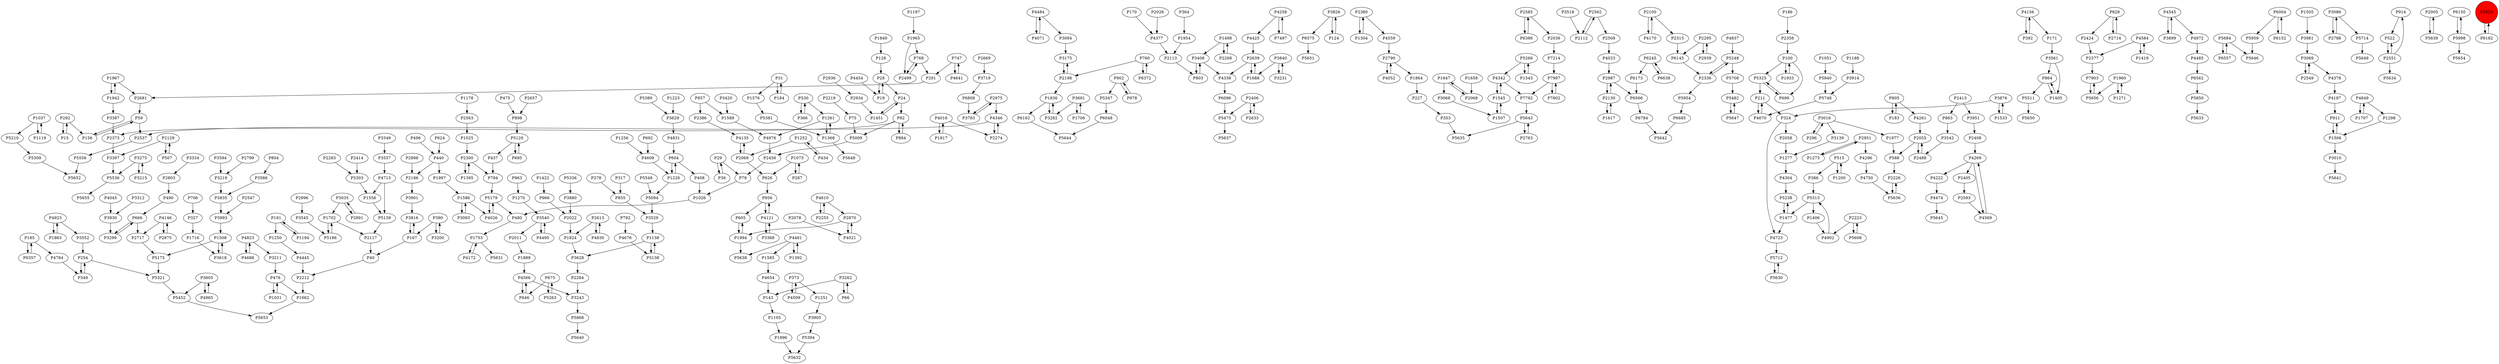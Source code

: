 digraph {
	P2537 -> P5556
	P4484 -> P4071
	P1498 -> P3408
	P28 -> P24
	P4445 -> P2212
	P3826 -> P6575
	P4172 -> P1753
	P2036 -> P7214
	P5482 -> P5647
	P5325 -> P699
	P2358 -> P100
	P760 -> P2198
	P1037 -> P5210
	P5303 -> P1556
	P2112 -> P2562
	P6357 -> P185
	P2315 -> P6145
	P666 -> P3299
	P2300 -> P1395
	P902 -> P5347
	P1702 -> P5186
	P31 -> P1576
	P864 -> P5511
	P4342 -> P7792
	P3783 -> P2975
	P2223 -> P5608
	P4481 -> P1585
	P2300 -> P794
	P82 -> P2373
	P604 -> P1226
	P898 -> P5120
	P3691 -> P3282
	P4670 -> P211
	P5394 -> P5632
	P3282 -> P1836
	P828 -> P2424
	P1252 -> P434
	P515 -> P386
	P6562 -> P5850
	P646 -> P4566
	P1031 -> P476
	P324 -> P2058
	P1863 -> P4923
	P5868 -> P5640
	P227 -> P353
	P4584 -> P2377
	P6372 -> P760
	P2562 -> P2112
	P5309 -> P5652
	P2212 -> P1662
	P2295 -> P6145
	P2377 -> P7903
	P2130 -> P2987
	P2336 -> P5248
	P3719 -> P6808
	P5684 -> P6557
	P4377 -> P2113
	P2130 -> P1617
	P2613 -> P1824
	P4222 -> P4474
	P2058 -> P1277
	P2763 -> P5643
	P675 -> P646
	P530 -> P366
	P4304 -> P5238
	P5313 -> P1406
	P2295 -> P2939
	P79 -> P1026
	P292 -> P15
	P1647 -> P3068
	P1119 -> P1037
	P1753 -> P4172
	P4016 -> P1817
	P184 -> P31
	P2055 -> P588
	P128 -> P28
	P1505 -> P3981
	P440 -> P2186
	P1200 -> P515
	P1251 -> P3905
	P4566 -> P646
	P3529 -> P1138
	P4923 -> P3552
	P4837 -> P5248
	P3016 -> P3139
	P1270 -> P3540
	P1965 -> P768
	P2681 -> P59
	P490 -> P666
	P3086 -> P2788
	P6004 -> P5959
	P5748 -> P4670
	P3981 -> P3069
	P5266 -> P1543
	P5094 -> P3529
	P3016 -> P296
	P1994 -> P605
	P5120 -> P437
	P3951 -> P2408
	P2499 -> P768
	P82 -> P5009
	P4566 -> P3243
	P1706 -> P3691
	P1188 -> P3914
	P2198 -> P1836
	P6245 -> P6173
	P1977 -> P588
	P914 -> P522
	P66 -> P3262
	P3691 -> P1706
	P747 -> P4641
	P1250 -> P4445
	P3540 -> P2011
	P2456 -> P79
	P4269 -> P4222
	P2022 -> P1824
	P4052 -> P2790
	P2551 -> P5634
	P2549 -> P3069
	P1960 -> P1271
	P1506 -> P3010
	P2373 -> P3397
	P3262 -> P143
	P4610 -> P2255
	P1707 -> P4849
	P1256 -> P4609
	P4849 -> P1707
	P4269 -> P4569
	P353 -> P5635
	P1658 -> P2068
	P2026 -> P4377
	P3826 -> P124
	P1997 -> P1586
	P327 -> P1716
	P390 -> P167
	P2934 -> P1451
	P857 -> P2386
	P3594 -> P3219
	P59 -> P2537
	P5475 -> P5637
	P100 -> P1933
	P4509 -> P373
	P1864 -> P227
	P7497 -> P4258
	P626 -> P956
	P496 -> P440
	P2488 -> P2055
	P4641 -> P747
	P1298 -> P1506
	P2799 -> P3219
	P191 -> P1194
	P75 -> P5009
	P5266 -> P4342
	P1896 -> P5632
	P36 -> P29
	P4045 -> P3930
	P5248 -> P5708
	P6004 -> P6152
	P857 -> P1589
	P1477 -> P4723
	P2975 -> P4346
	P978 -> P902
	P1506 -> P911
	P1942 -> P3387
	P3540 -> P4495
	P2005 -> P5639
	P1261 -> P4976
	P4481 -> P5638
	P1967 -> P2681
	P349 -> P254
	P2975 -> P3783
	P884 -> P82
	P902 -> P978
	P2424 -> P2377
	P3542 -> P2488
	P82 -> P884
	P185 -> P6357
	P437 -> P794
	P6048 -> P5644
	P1933 -> P100
	P1477 -> P5238
	P2336 -> P5954
	P1849 -> P128
	P3930 -> P3299
	P4170 -> P2100
	P4831 -> P604
	P4545 -> P3899
	P4713 -> P1556
	P1498 -> P2268
	P2380 -> P1304
	P1418 -> P4584
	P156 -> P59
	P15 -> P292
	P4485 -> P6562
	P4610 -> P2870
	P3397 -> P5536
	P4016 -> P2274
	P2069 -> P626
	P167 -> P40
	P3312 -> P3930
	P2639 -> P1688
	P1422 -> P966
	P966 -> P2022
	P3093 -> P1586
	P2408 -> P4269
	P3219 -> P3835
	P4584 -> P1418
	P768 -> P291
	P1025 -> P2300
	P3086 -> P5714
	P2898 -> P2186
	P1405 -> P864
	P4146 -> P2717
	P1406 -> P4902
	P1688 -> P2639
	P3200 -> P390
	P1817 -> P4016
	P1576 -> P5381
	P124 -> P3826
	P7214 -> P7997
	P2633 -> P2406
	P291 -> P2681
	P6575 -> P5651
	P1753 -> P5631
	P1252 -> P2069
	P3016 -> P1977
	P2413 -> P3951
	P6386 -> P2585
	P1965 -> P2499
	P1960 -> P5656
	P2113 -> P803
	P2380 -> P4559
	P2226 -> P5636
	P171 -> P3561
	P1037 -> P1119
	P186 -> P2358
	P6150 -> P5998
	P1304 -> P2380
	P6162 -> P5644
	P475 -> P898
	P792 -> P4676
	P2593 -> P4569
	P692 -> P4609
	P5608 -> P2223
	P7903 -> P5656
	P1178 -> P2563
	P3586 -> P3835
	P515 -> P1200
	P2055 -> P2488
	P392 -> P4156
	P624 -> P440
	P5656 -> P7903
	P4342 -> P1545
	P5179 -> P4026
	P408 -> P1026
	P4135 -> P2069
	P254 -> P5321
	P4609 -> P1226
	P4296 -> P4750
	P5325 -> P211
	P6784 -> P5642
	P2951 -> P4296
	P5548 -> P5094
	P366 -> P530
	P4495 -> P3540
	P191 -> P1250
	P3880 -> P2022
	P2875 -> P4146
	P6557 -> P5684
	P2562 -> P2508
	P390 -> P3200
	P956 -> P605
	P4346 -> P2537
	P1261 -> P1368
	P1824 -> P3628
	P1226 -> P5094
	P100 -> P699
	P1197 -> P1965
	P6685 -> P5642
	P3816 -> P167
	P3035 -> P2891
	P5708 -> P5482
	P2283 -> P5303
	P4258 -> P4425
	P4784 -> P349
	P1138 -> P3628
	P3069 -> P2549
	P3387 -> P2373
	P695 -> P5120
	P6145 -> P2336
	P3094 -> P3175
	P7997 -> P7792
	P5712 -> P5630
	P1073 -> P287
	P1508 -> P5175
	P4750 -> P5636
	P5639 -> P2005
	P3408 -> P803
	P4688 -> P4823
	P3211 -> P476
	P4559 -> P2790
	P2714 -> P828
	P2100 -> P4170
	P2563 -> P1025
	P292 -> P156
	P278 -> P855
	P3618 -> P1508
	P1051 -> P5940
	P4378 -> P4187
	P1026 -> P480
	P5175 -> P5321
	P5347 -> P6048
	P2669 -> P3719
	P4972 -> P4485
	P3840 -> P3231
	P4258 -> P7497
	P4454 -> P19
	P2987 -> P6566
	P183 -> P805
	P1617 -> P2130
	P4976 -> P2456
	P2987 -> P2130
	P3545 -> P5186
	P3914 -> P5748
	P1647 -> P2068
	P2939 -> P2295
	P6566 -> P6784
	P3334 -> P2803
	P4146 -> P2875
	P2386 -> P4135
	P7997 -> P7802
	P434 -> P1252
	P5336 -> P3880
	P29 -> P79
	P2011 -> P1889
	P1836 -> P6162
	P2551 -> P914
	P5238 -> P1477
	P864 -> P1405
	P3275 -> P3215
	P3035 -> P1702
	P5998 -> P6150
	P804 -> P3586
	P2613 -> P4830
	P666 -> P2717
	P1368 -> P5648
	P706 -> P327
	P805 -> P183
	P2870 -> P1994
	P2406 -> P2633
	P5647 -> P5482
	P1889 -> P4566
	P476 -> P1031
	P2996 -> P3545
	P855 -> P3529
	P2268 -> P1498
	P364 -> P1954
	P2284 -> P3243
	P1543 -> P5266
	P4723 -> P5712
	P530 -> P1261
	P5954 -> P6685
	P3243 -> P5868
	P522 -> P2551
	P1105 -> P1896
	P3215 -> P3275
	P373 -> P1251
	P3557 -> P4713
	P2413 -> P863
	P28 -> P19
	P3420 -> P1589
	P1545 -> P4342
	P911 -> P1506
	P6173 -> P6566
	P2186 -> P3901
	P1942 -> P1967
	P1226 -> P604
	P2936 -> P2934
	P4261 -> P2055
	P4849 -> P1298
	P4484 -> P3094
	P5321 -> P5452
	P1368 -> P1261
	P19 -> P28
	P2951 -> P1273
	P4965 -> P3605
	P4823 -> P3211
	P5210 -> P5309
	P768 -> P2499
	P2198 -> P3175
	P4021 -> P2870
	P4474 -> P5645
	P3605 -> P4965
	P4545 -> P4972
	P3905 -> P5394
	P803 -> P3408
	P59 -> P156
	P1556 -> P5139
	P317 -> P855
	P5186 -> P1702
	P4823 -> P4688
	P2117 -> P40
	P143 -> P1105
	P4071 -> P4484
	P2405 -> P2593
	P5959 -> P5646
	P6152 -> P6004
	P3010 -> P5641
	P1954 -> P2113
	P5629 -> P6182
	P4338 -> P6096
	P2219 -> P75
	P2788 -> P3086
	P1395 -> P2300
	P3835 -> P3993
	P2547 -> P3993
	P5684 -> P5646
	P6245 -> P6638
	P2803 -> P490
	P760 -> P6372
	P3899 -> P4545
	P1194 -> P191
	P4156 -> P392
	P100 -> P5325
	P1589 -> P4976
	P794 -> P5179
	P167 -> P3816
	P3561 -> P1405
	P5636 -> P2226
	P5120 -> P695
	P254 -> P349
	P1586 -> P4026
	P296 -> P3016
	P2129 -> P3397
	P324 -> P4723
	P2406 -> P5475
	P4187 -> P911
	P4026 -> P5179
	P287 -> P1073
	P3139 -> P1277
	P5179 -> P480
	P3518 -> P2112
	P3299 -> P666
	P2717 -> P5175
	P2078 -> P4021
	P6808 -> P3783
	P1585 -> P4654
	P170 -> P4377
	P3901 -> P3816
	P7802 -> P7997
	P1662 -> P5653
	P40 -> P2212
	P1545 -> P1507
	P3840 -> P1688
	P605 -> P1994
	P185 -> P4784
	P2100 -> P2315
	P2069 -> P4135
	P24 -> P1451
	P5536 -> P5655
	P2274 -> P4346
	P1271 -> P1960
	P675 -> P5263
	P2255 -> P4610
	P3349 -> P3557
	P3561 -> P864
	P2414 -> P5303
	P805 -> P4261
	P4923 -> P1863
	P4269 -> P2405
	P963 -> P1270
	P4023 -> P2987
	P5139 -> P2117
	P476 -> P1662
	P3068 -> P1507
	P3368 -> P4121
	P1994 -> P5638
	P2657 -> P898
	P3628 -> P2284
	P3069 -> P4378
	P5263 -> P675
	P2585 -> P6386
	P1392 -> P4481
	P5009 -> P2456
	P5381 -> P1368
	P4425 -> P2639
	P4121 -> P3368
	P4121 -> P956
	P1533 -> P3876
	P4481 -> P1392
	P5998 -> P5654
	P1836 -> P3282
	P3876 -> P324
	P480 -> P1753
	P386 -> P5313
	P5714 -> P5649
	P3876 -> P1533
	P3275 -> P5536
	P699 -> P5325
	P2068 -> P1647
	P3552 -> P254
	P3629 -> P4831
	P4569 -> P4269
	P747 -> P291
	P7792 -> P5643
	P1138 -> P3138
	P2639 -> P4338
	P1273 -> P2951
	P3231 -> P3840
	P31 -> P184
	P2790 -> P1864
	P24 -> P82
	P3408 -> P4338
	P5511 -> P5650
	P4830 -> P2613
	P588 -> P2226
	P5389 -> P3629
	P2129 -> P507
	P1967 -> P1942
	P5850 -> P5633
	P2508 -> P4023
	P1702 -> P2117
	P2790 -> P4052
	P3605 -> P5452
	P5643 -> P2763
	P5248 -> P2336
	P4654 -> P143
	P6638 -> P6245
	P828 -> P2714
	P3138 -> P1138
	P2870 -> P4021
	P4713 -> P5139
	P4346 -> P2274
	P2551 -> P522
	P3175 -> P2198
	P507 -> P2129
	P4156 -> P171
	P863 -> P3542
	P2585 -> P2036
	P1716 -> P3618
	P1507 -> P1545
	P956 -> P4121
	P1586 -> P3093
	P211 -> P324
	P604 -> P408
	P2891 -> P3035
	P1508 -> P3618
	P440 -> P1997
	P3993 -> P1508
	P5630 -> P5712
	P5313 -> P1477
	P1451 -> P24
	P1277 -> P4304
	P6182 -> P5629
	P5643 -> P5635
	P2223 -> P4902
	P6096 -> P5475
	P1223 -> P3629
	P4902 -> P5313
	P373 -> P4509
	P3262 -> P66
	P1073 -> P626
	P211 -> P4670
	P29 -> P36
	P5452 -> P5653
	P5940 -> P5748
	P5556 -> P5652
	P4676 -> P3138
	P5629 [shape=circle]
	P5629 [style=filled]
	P5629 [fillcolor=red]
}